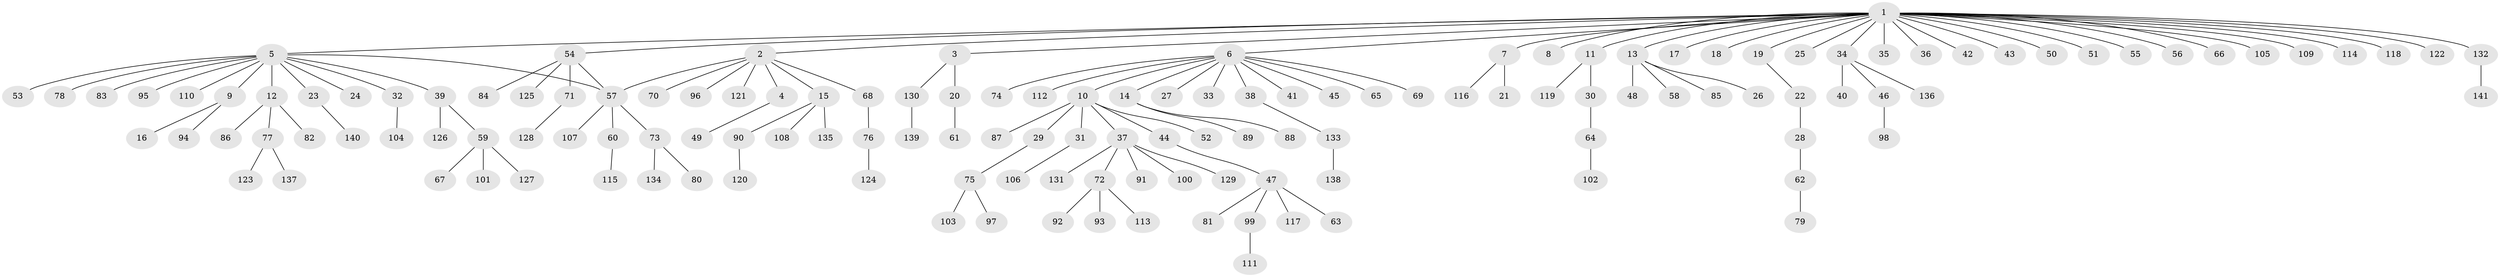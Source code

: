 // Generated by graph-tools (version 1.1) at 2025/47/03/09/25 04:47:04]
// undirected, 141 vertices, 142 edges
graph export_dot {
graph [start="1"]
  node [color=gray90,style=filled];
  1;
  2;
  3;
  4;
  5;
  6;
  7;
  8;
  9;
  10;
  11;
  12;
  13;
  14;
  15;
  16;
  17;
  18;
  19;
  20;
  21;
  22;
  23;
  24;
  25;
  26;
  27;
  28;
  29;
  30;
  31;
  32;
  33;
  34;
  35;
  36;
  37;
  38;
  39;
  40;
  41;
  42;
  43;
  44;
  45;
  46;
  47;
  48;
  49;
  50;
  51;
  52;
  53;
  54;
  55;
  56;
  57;
  58;
  59;
  60;
  61;
  62;
  63;
  64;
  65;
  66;
  67;
  68;
  69;
  70;
  71;
  72;
  73;
  74;
  75;
  76;
  77;
  78;
  79;
  80;
  81;
  82;
  83;
  84;
  85;
  86;
  87;
  88;
  89;
  90;
  91;
  92;
  93;
  94;
  95;
  96;
  97;
  98;
  99;
  100;
  101;
  102;
  103;
  104;
  105;
  106;
  107;
  108;
  109;
  110;
  111;
  112;
  113;
  114;
  115;
  116;
  117;
  118;
  119;
  120;
  121;
  122;
  123;
  124;
  125;
  126;
  127;
  128;
  129;
  130;
  131;
  132;
  133;
  134;
  135;
  136;
  137;
  138;
  139;
  140;
  141;
  1 -- 2;
  1 -- 3;
  1 -- 5;
  1 -- 6;
  1 -- 7;
  1 -- 8;
  1 -- 11;
  1 -- 13;
  1 -- 17;
  1 -- 18;
  1 -- 19;
  1 -- 25;
  1 -- 34;
  1 -- 35;
  1 -- 36;
  1 -- 42;
  1 -- 43;
  1 -- 50;
  1 -- 51;
  1 -- 54;
  1 -- 55;
  1 -- 56;
  1 -- 66;
  1 -- 105;
  1 -- 109;
  1 -- 114;
  1 -- 118;
  1 -- 122;
  1 -- 132;
  2 -- 4;
  2 -- 15;
  2 -- 57;
  2 -- 68;
  2 -- 70;
  2 -- 96;
  2 -- 121;
  3 -- 20;
  3 -- 130;
  4 -- 49;
  5 -- 9;
  5 -- 12;
  5 -- 23;
  5 -- 24;
  5 -- 32;
  5 -- 39;
  5 -- 53;
  5 -- 57;
  5 -- 78;
  5 -- 83;
  5 -- 95;
  5 -- 110;
  6 -- 10;
  6 -- 14;
  6 -- 27;
  6 -- 33;
  6 -- 38;
  6 -- 41;
  6 -- 45;
  6 -- 65;
  6 -- 69;
  6 -- 74;
  6 -- 112;
  7 -- 21;
  7 -- 116;
  9 -- 16;
  9 -- 94;
  10 -- 29;
  10 -- 31;
  10 -- 37;
  10 -- 44;
  10 -- 52;
  10 -- 87;
  11 -- 30;
  11 -- 119;
  12 -- 77;
  12 -- 82;
  12 -- 86;
  13 -- 26;
  13 -- 48;
  13 -- 58;
  13 -- 85;
  14 -- 88;
  14 -- 89;
  15 -- 90;
  15 -- 108;
  15 -- 135;
  19 -- 22;
  20 -- 61;
  22 -- 28;
  23 -- 140;
  28 -- 62;
  29 -- 75;
  30 -- 64;
  31 -- 106;
  32 -- 104;
  34 -- 40;
  34 -- 46;
  34 -- 136;
  37 -- 72;
  37 -- 91;
  37 -- 100;
  37 -- 129;
  37 -- 131;
  38 -- 133;
  39 -- 59;
  39 -- 126;
  44 -- 47;
  46 -- 98;
  47 -- 63;
  47 -- 81;
  47 -- 99;
  47 -- 117;
  54 -- 57;
  54 -- 71;
  54 -- 84;
  54 -- 125;
  57 -- 60;
  57 -- 73;
  57 -- 107;
  59 -- 67;
  59 -- 101;
  59 -- 127;
  60 -- 115;
  62 -- 79;
  64 -- 102;
  68 -- 76;
  71 -- 128;
  72 -- 92;
  72 -- 93;
  72 -- 113;
  73 -- 80;
  73 -- 134;
  75 -- 97;
  75 -- 103;
  76 -- 124;
  77 -- 123;
  77 -- 137;
  90 -- 120;
  99 -- 111;
  130 -- 139;
  132 -- 141;
  133 -- 138;
}
